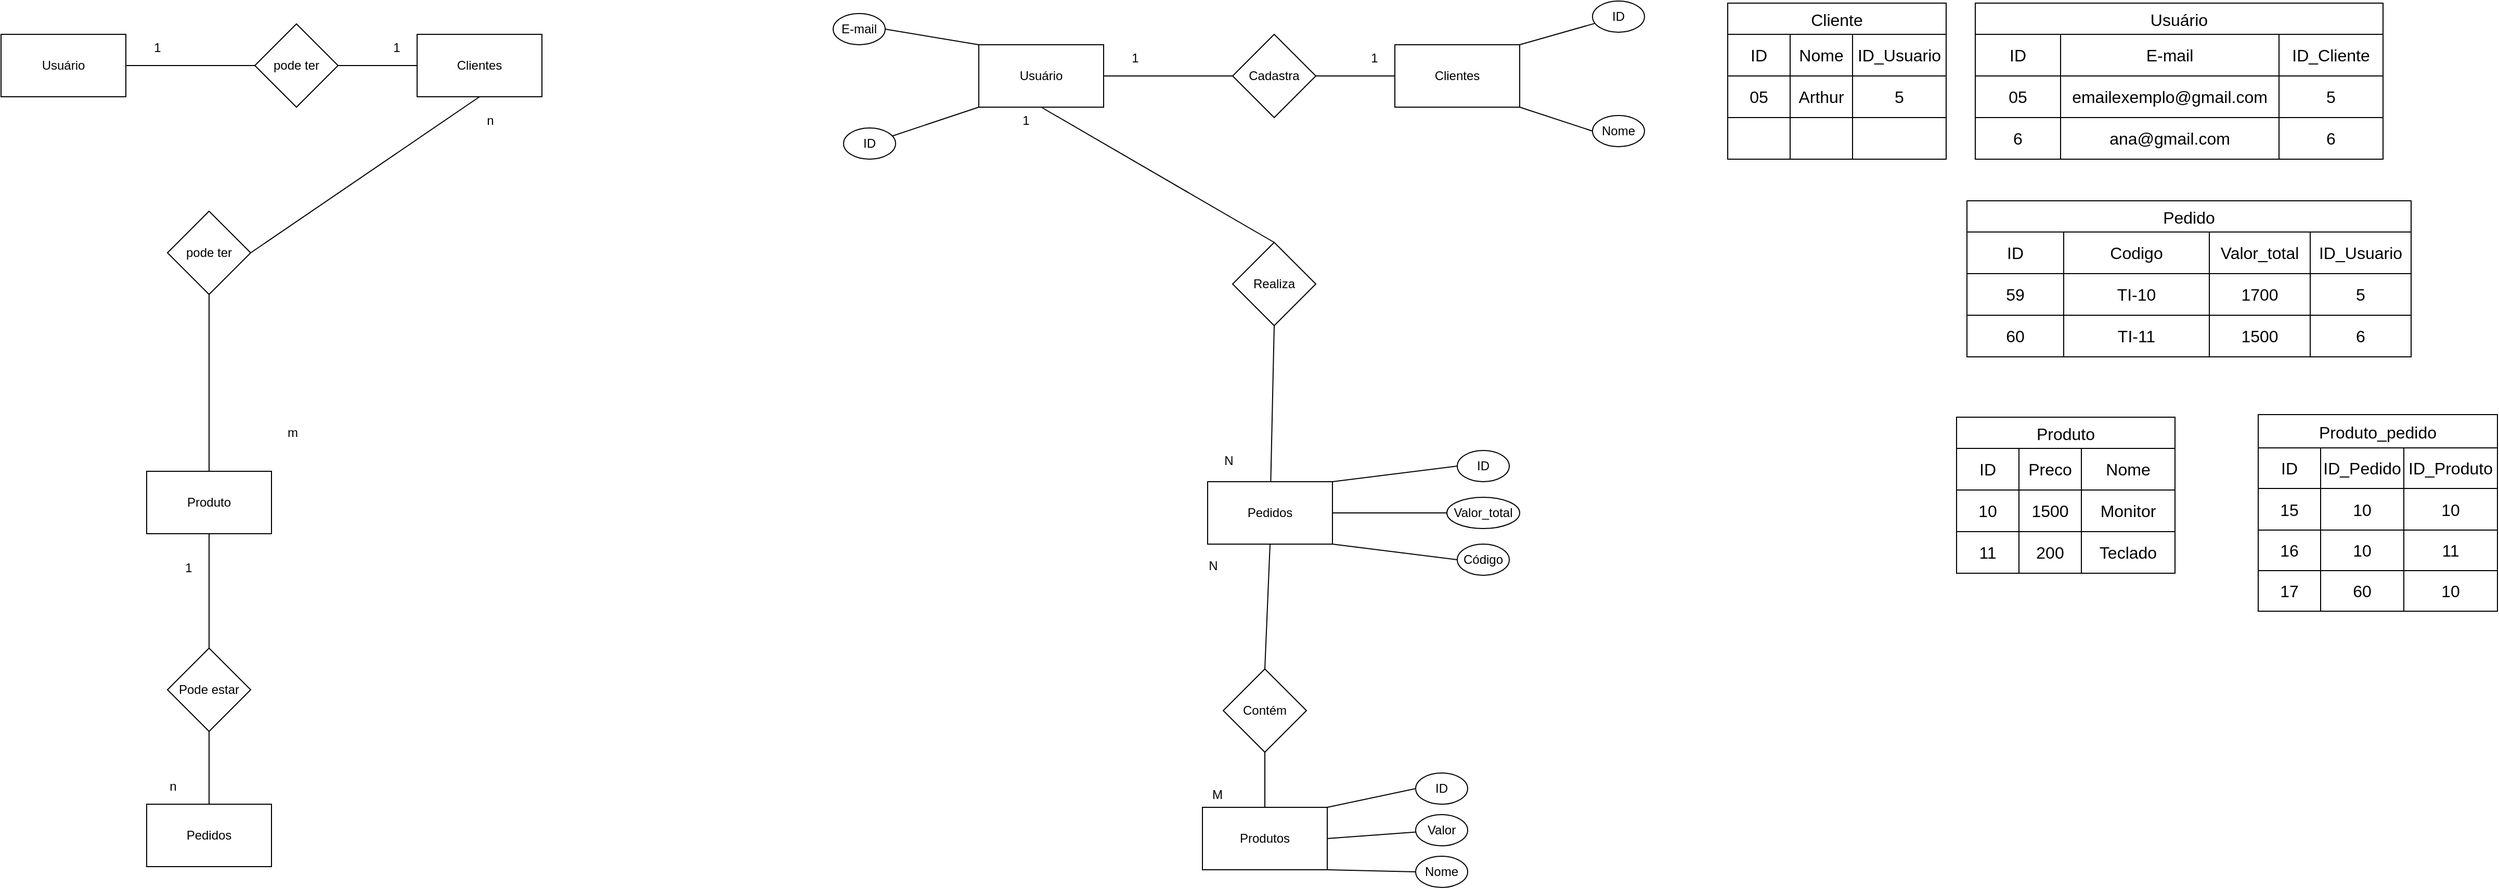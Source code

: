 <mxfile>
    <diagram id="PhKz38w98NNTpuPasXdf" name="Página-1">
        <mxGraphModel dx="1293" dy="723" grid="1" gridSize="10" guides="1" tooltips="1" connect="1" arrows="1" fold="1" page="1" pageScale="1" pageWidth="827" pageHeight="1169" math="0" shadow="0">
            <root>
                <mxCell id="0"/>
                <mxCell id="1" parent="0"/>
                <mxCell id="2" value="Usuário" style="rounded=0;whiteSpace=wrap;html=1;" vertex="1" parent="1">
                    <mxGeometry x="170" y="190" width="120" height="60" as="geometry"/>
                </mxCell>
                <mxCell id="3" value="pode ter" style="rhombus;whiteSpace=wrap;html=1;" vertex="1" parent="1">
                    <mxGeometry x="414" y="180" width="80" height="80" as="geometry"/>
                </mxCell>
                <mxCell id="6" value="Clientes" style="rounded=0;whiteSpace=wrap;html=1;" vertex="1" parent="1">
                    <mxGeometry x="570" y="190" width="120" height="60" as="geometry"/>
                </mxCell>
                <mxCell id="7" value="" style="endArrow=none;html=1;exitX=1;exitY=0.5;exitDx=0;exitDy=0;entryX=0;entryY=0.5;entryDx=0;entryDy=0;" edge="1" parent="1" source="2" target="3">
                    <mxGeometry width="50" height="50" relative="1" as="geometry">
                        <mxPoint x="360" y="270" as="sourcePoint"/>
                        <mxPoint x="410" y="220" as="targetPoint"/>
                    </mxGeometry>
                </mxCell>
                <mxCell id="8" value="" style="endArrow=none;html=1;entryX=0;entryY=0.5;entryDx=0;entryDy=0;exitX=1;exitY=0.5;exitDx=0;exitDy=0;" edge="1" parent="1" source="3" target="6">
                    <mxGeometry width="50" height="50" relative="1" as="geometry">
                        <mxPoint x="360" y="270" as="sourcePoint"/>
                        <mxPoint x="410" y="220" as="targetPoint"/>
                    </mxGeometry>
                </mxCell>
                <mxCell id="9" value="1" style="text;html=1;align=center;verticalAlign=middle;resizable=0;points=[];autosize=1;strokeColor=none;fillColor=none;" vertex="1" parent="1">
                    <mxGeometry x="305" y="188" width="30" height="30" as="geometry"/>
                </mxCell>
                <mxCell id="10" value="1" style="text;html=1;align=center;verticalAlign=middle;resizable=0;points=[];autosize=1;strokeColor=none;fillColor=none;" vertex="1" parent="1">
                    <mxGeometry x="535" y="188" width="30" height="30" as="geometry"/>
                </mxCell>
                <mxCell id="11" value="Produto" style="rounded=0;whiteSpace=wrap;html=1;" vertex="1" parent="1">
                    <mxGeometry x="310" y="610" width="120" height="60" as="geometry"/>
                </mxCell>
                <mxCell id="14" value="pode ter" style="rhombus;whiteSpace=wrap;html=1;" vertex="1" parent="1">
                    <mxGeometry x="330" y="360" width="80" height="80" as="geometry"/>
                </mxCell>
                <mxCell id="15" value="" style="endArrow=none;html=1;entryX=0.5;entryY=1;entryDx=0;entryDy=0;exitX=1;exitY=0.5;exitDx=0;exitDy=0;" edge="1" parent="1" source="14" target="6">
                    <mxGeometry width="50" height="50" relative="1" as="geometry">
                        <mxPoint x="610" y="420" as="sourcePoint"/>
                        <mxPoint x="410" y="370" as="targetPoint"/>
                    </mxGeometry>
                </mxCell>
                <mxCell id="16" value="" style="endArrow=none;html=1;entryX=0.5;entryY=1;entryDx=0;entryDy=0;" edge="1" parent="1" source="11" target="14">
                    <mxGeometry width="50" height="50" relative="1" as="geometry">
                        <mxPoint x="360" y="420" as="sourcePoint"/>
                        <mxPoint x="410" y="370" as="targetPoint"/>
                    </mxGeometry>
                </mxCell>
                <mxCell id="17" value="m" style="text;html=1;align=center;verticalAlign=middle;resizable=0;points=[];autosize=1;strokeColor=none;fillColor=none;" vertex="1" parent="1">
                    <mxGeometry x="435" y="558" width="30" height="30" as="geometry"/>
                </mxCell>
                <mxCell id="18" value="n" style="text;html=1;align=center;verticalAlign=middle;resizable=0;points=[];autosize=1;strokeColor=none;fillColor=none;" vertex="1" parent="1">
                    <mxGeometry x="625" y="258" width="30" height="30" as="geometry"/>
                </mxCell>
                <mxCell id="20" value="Pode estar" style="rhombus;whiteSpace=wrap;html=1;" vertex="1" parent="1">
                    <mxGeometry x="330" y="780" width="80" height="80" as="geometry"/>
                </mxCell>
                <mxCell id="21" value="" style="endArrow=none;html=1;entryX=0.5;entryY=1;entryDx=0;entryDy=0;exitX=0.5;exitY=0;exitDx=0;exitDy=0;" edge="1" parent="1" source="20" target="11">
                    <mxGeometry width="50" height="50" relative="1" as="geometry">
                        <mxPoint x="360" y="820" as="sourcePoint"/>
                        <mxPoint x="410" y="770" as="targetPoint"/>
                    </mxGeometry>
                </mxCell>
                <mxCell id="22" value="Pedidos" style="rounded=0;whiteSpace=wrap;html=1;" vertex="1" parent="1">
                    <mxGeometry x="310" y="930" width="120" height="60" as="geometry"/>
                </mxCell>
                <mxCell id="23" value="" style="endArrow=none;html=1;entryX=0.5;entryY=1;entryDx=0;entryDy=0;exitX=0.5;exitY=0;exitDx=0;exitDy=0;" edge="1" parent="1" source="22" target="20">
                    <mxGeometry width="50" height="50" relative="1" as="geometry">
                        <mxPoint x="350" y="880" as="sourcePoint"/>
                        <mxPoint x="410" y="770" as="targetPoint"/>
                    </mxGeometry>
                </mxCell>
                <mxCell id="26" value="n&lt;div&gt;&lt;br&gt;&lt;/div&gt;" style="text;html=1;align=center;verticalAlign=middle;resizable=0;points=[];autosize=1;strokeColor=none;fillColor=none;" vertex="1" parent="1">
                    <mxGeometry x="320" y="900" width="30" height="40" as="geometry"/>
                </mxCell>
                <mxCell id="27" value="1" style="text;html=1;align=center;verticalAlign=middle;resizable=0;points=[];autosize=1;strokeColor=none;fillColor=none;" vertex="1" parent="1">
                    <mxGeometry x="335" y="688" width="30" height="30" as="geometry"/>
                </mxCell>
                <mxCell id="30" value="Usuário" style="rounded=0;whiteSpace=wrap;html=1;" vertex="1" parent="1">
                    <mxGeometry x="1110" y="200" width="120" height="60" as="geometry"/>
                </mxCell>
                <mxCell id="31" value="Cadastra" style="rhombus;whiteSpace=wrap;html=1;" vertex="1" parent="1">
                    <mxGeometry x="1354" y="190" width="80" height="80" as="geometry"/>
                </mxCell>
                <mxCell id="32" value="Clientes" style="rounded=0;whiteSpace=wrap;html=1;" vertex="1" parent="1">
                    <mxGeometry x="1510" y="200" width="120" height="60" as="geometry"/>
                </mxCell>
                <mxCell id="33" value="" style="endArrow=none;html=1;exitX=1;exitY=0.5;exitDx=0;exitDy=0;entryX=0;entryY=0.5;entryDx=0;entryDy=0;" edge="1" parent="1" source="30" target="31">
                    <mxGeometry width="50" height="50" relative="1" as="geometry">
                        <mxPoint x="1300" y="280" as="sourcePoint"/>
                        <mxPoint x="1350" y="230" as="targetPoint"/>
                    </mxGeometry>
                </mxCell>
                <mxCell id="34" value="" style="endArrow=none;html=1;entryX=0;entryY=0.5;entryDx=0;entryDy=0;exitX=1;exitY=0.5;exitDx=0;exitDy=0;" edge="1" parent="1" source="31" target="32">
                    <mxGeometry width="50" height="50" relative="1" as="geometry">
                        <mxPoint x="1300" y="280" as="sourcePoint"/>
                        <mxPoint x="1350" y="230" as="targetPoint"/>
                    </mxGeometry>
                </mxCell>
                <mxCell id="35" value="1" style="text;html=1;align=center;verticalAlign=middle;resizable=0;points=[];autosize=1;strokeColor=none;fillColor=none;" vertex="1" parent="1">
                    <mxGeometry x="1245" y="198" width="30" height="30" as="geometry"/>
                </mxCell>
                <mxCell id="36" value="1" style="text;html=1;align=center;verticalAlign=middle;resizable=0;points=[];autosize=1;strokeColor=none;fillColor=none;" vertex="1" parent="1">
                    <mxGeometry x="1475" y="198" width="30" height="30" as="geometry"/>
                </mxCell>
                <mxCell id="37" value="Pedidos" style="rounded=0;whiteSpace=wrap;html=1;" vertex="1" parent="1">
                    <mxGeometry x="1330" y="620" width="120" height="60" as="geometry"/>
                </mxCell>
                <mxCell id="38" value="Realiza" style="rhombus;whiteSpace=wrap;html=1;" vertex="1" parent="1">
                    <mxGeometry x="1354" y="390" width="80" height="80" as="geometry"/>
                </mxCell>
                <mxCell id="40" value="" style="endArrow=none;html=1;entryX=0.5;entryY=1;entryDx=0;entryDy=0;" edge="1" parent="1" source="37" target="38">
                    <mxGeometry width="50" height="50" relative="1" as="geometry">
                        <mxPoint x="1300" y="430" as="sourcePoint"/>
                        <mxPoint x="1350" y="380" as="targetPoint"/>
                    </mxGeometry>
                </mxCell>
                <mxCell id="43" value="Contém" style="rhombus;whiteSpace=wrap;html=1;" vertex="1" parent="1">
                    <mxGeometry x="1345" y="800" width="80" height="80" as="geometry"/>
                </mxCell>
                <mxCell id="44" value="" style="endArrow=none;html=1;entryX=0.5;entryY=1;entryDx=0;entryDy=0;exitX=0.5;exitY=0;exitDx=0;exitDy=0;" edge="1" parent="1" source="43" target="37">
                    <mxGeometry width="50" height="50" relative="1" as="geometry">
                        <mxPoint x="1300" y="830" as="sourcePoint"/>
                        <mxPoint x="1350" y="780" as="targetPoint"/>
                    </mxGeometry>
                </mxCell>
                <mxCell id="45" value="Produtos" style="rounded=0;whiteSpace=wrap;html=1;" vertex="1" parent="1">
                    <mxGeometry x="1325" y="933" width="120" height="60" as="geometry"/>
                </mxCell>
                <mxCell id="46" value="" style="endArrow=none;html=1;entryX=0.5;entryY=1;entryDx=0;entryDy=0;exitX=0.5;exitY=0;exitDx=0;exitDy=0;" edge="1" parent="1" source="45" target="43">
                    <mxGeometry width="50" height="50" relative="1" as="geometry">
                        <mxPoint x="1290" y="890" as="sourcePoint"/>
                        <mxPoint x="1350" y="780" as="targetPoint"/>
                    </mxGeometry>
                </mxCell>
                <mxCell id="47" value="&lt;div&gt;M&lt;/div&gt;&lt;div&gt;&lt;br&gt;&lt;/div&gt;" style="text;html=1;align=center;verticalAlign=middle;resizable=0;points=[];autosize=1;strokeColor=none;fillColor=none;" vertex="1" parent="1">
                    <mxGeometry x="1324" y="908" width="30" height="40" as="geometry"/>
                </mxCell>
                <mxCell id="48" value="N&lt;div&gt;&lt;br&gt;&lt;/div&gt;" style="text;html=1;align=center;verticalAlign=middle;resizable=0;points=[];autosize=1;strokeColor=none;fillColor=none;" vertex="1" parent="1">
                    <mxGeometry x="1320" y="688" width="30" height="40" as="geometry"/>
                </mxCell>
                <mxCell id="49" value="" style="endArrow=none;html=1;entryX=0.5;entryY=1;entryDx=0;entryDy=0;exitX=0.5;exitY=0;exitDx=0;exitDy=0;" edge="1" parent="1" source="38" target="30">
                    <mxGeometry width="50" height="50" relative="1" as="geometry">
                        <mxPoint x="1450" y="320" as="sourcePoint"/>
                        <mxPoint x="1500" y="270" as="targetPoint"/>
                    </mxGeometry>
                </mxCell>
                <mxCell id="50" value="N" style="text;html=1;align=center;verticalAlign=middle;resizable=0;points=[];autosize=1;strokeColor=none;fillColor=none;" vertex="1" parent="1">
                    <mxGeometry x="1335" y="585" width="30" height="30" as="geometry"/>
                </mxCell>
                <mxCell id="51" value="1" style="text;html=1;align=center;verticalAlign=middle;resizable=0;points=[];autosize=1;strokeColor=none;fillColor=none;" vertex="1" parent="1">
                    <mxGeometry x="1140" y="258" width="30" height="30" as="geometry"/>
                </mxCell>
                <mxCell id="52" value="ID" style="ellipse;whiteSpace=wrap;html=1;" vertex="1" parent="1">
                    <mxGeometry x="980" y="280" width="50" height="30" as="geometry"/>
                </mxCell>
                <mxCell id="53" value="" style="endArrow=none;html=1;entryX=0;entryY=1;entryDx=0;entryDy=0;" edge="1" parent="1" source="52" target="30">
                    <mxGeometry width="50" height="50" relative="1" as="geometry">
                        <mxPoint x="1100" y="280" as="sourcePoint"/>
                        <mxPoint x="1150" y="230" as="targetPoint"/>
                    </mxGeometry>
                </mxCell>
                <mxCell id="54" value="ID" style="ellipse;whiteSpace=wrap;html=1;" vertex="1" parent="1">
                    <mxGeometry x="1700" y="158" width="50" height="30" as="geometry"/>
                </mxCell>
                <mxCell id="55" value="ID" style="ellipse;whiteSpace=wrap;html=1;" vertex="1" parent="1">
                    <mxGeometry x="1570" y="590" width="50" height="30" as="geometry"/>
                </mxCell>
                <mxCell id="56" value="ID" style="ellipse;whiteSpace=wrap;html=1;" vertex="1" parent="1">
                    <mxGeometry x="1530" y="900" width="50" height="30" as="geometry"/>
                </mxCell>
                <mxCell id="57" value="" style="endArrow=none;html=1;entryX=0;entryY=0.5;entryDx=0;entryDy=0;exitX=1;exitY=0;exitDx=0;exitDy=0;" edge="1" parent="1" source="45" target="56">
                    <mxGeometry width="50" height="50" relative="1" as="geometry">
                        <mxPoint x="1360" y="950" as="sourcePoint"/>
                        <mxPoint x="1410" y="900" as="targetPoint"/>
                    </mxGeometry>
                </mxCell>
                <mxCell id="58" value="" style="endArrow=none;html=1;exitX=1;exitY=0;exitDx=0;exitDy=0;" edge="1" parent="1" source="32" target="54">
                    <mxGeometry width="50" height="50" relative="1" as="geometry">
                        <mxPoint x="1360" y="320" as="sourcePoint"/>
                        <mxPoint x="1410" y="270" as="targetPoint"/>
                    </mxGeometry>
                </mxCell>
                <mxCell id="63" value="" style="endArrow=none;html=1;entryX=0;entryY=0.5;entryDx=0;entryDy=0;exitX=1;exitY=0;exitDx=0;exitDy=0;" edge="1" parent="1" source="37" target="55">
                    <mxGeometry width="50" height="50" relative="1" as="geometry">
                        <mxPoint x="1330" y="630" as="sourcePoint"/>
                        <mxPoint x="1380" y="580" as="targetPoint"/>
                    </mxGeometry>
                </mxCell>
                <mxCell id="71" value="" style="endArrow=none;html=1;entryX=0;entryY=0.5;entryDx=0;entryDy=0;exitX=1;exitY=1;exitDx=0;exitDy=0;" edge="1" parent="1" source="32" target="74">
                    <mxGeometry width="50" height="50" relative="1" as="geometry">
                        <mxPoint x="1630" y="280" as="sourcePoint"/>
                        <mxPoint x="1680.72" y="288.742" as="targetPoint"/>
                    </mxGeometry>
                </mxCell>
                <mxCell id="74" value="Nome" style="ellipse;whiteSpace=wrap;html=1;" vertex="1" parent="1">
                    <mxGeometry x="1700" y="268" width="50" height="30" as="geometry"/>
                </mxCell>
                <mxCell id="76" value="E-mail" style="ellipse;whiteSpace=wrap;html=1;" vertex="1" parent="1">
                    <mxGeometry x="970" y="170" width="50" height="30" as="geometry"/>
                </mxCell>
                <mxCell id="77" value="" style="endArrow=none;html=1;entryX=0;entryY=0;entryDx=0;entryDy=0;exitX=1;exitY=0.5;exitDx=0;exitDy=0;" edge="1" parent="1" source="76" target="30">
                    <mxGeometry width="50" height="50" relative="1" as="geometry">
                        <mxPoint x="1150" y="280" as="sourcePoint"/>
                        <mxPoint x="1200" y="230" as="targetPoint"/>
                    </mxGeometry>
                </mxCell>
                <mxCell id="81" value="Código" style="ellipse;whiteSpace=wrap;html=1;" vertex="1" parent="1">
                    <mxGeometry x="1570" y="680" width="50" height="30" as="geometry"/>
                </mxCell>
                <mxCell id="82" value="" style="endArrow=none;html=1;exitX=0;exitY=0.5;exitDx=0;exitDy=0;" edge="1" parent="1" source="81">
                    <mxGeometry width="50" height="50" relative="1" as="geometry">
                        <mxPoint x="1410" y="720" as="sourcePoint"/>
                        <mxPoint x="1450" y="680" as="targetPoint"/>
                    </mxGeometry>
                </mxCell>
                <mxCell id="83" value="Nome" style="ellipse;whiteSpace=wrap;html=1;" vertex="1" parent="1">
                    <mxGeometry x="1530" y="980" width="50" height="30" as="geometry"/>
                </mxCell>
                <mxCell id="85" value="" style="endArrow=none;html=1;entryX=1;entryY=1;entryDx=0;entryDy=0;exitX=0;exitY=0.5;exitDx=0;exitDy=0;" edge="1" parent="1" source="83" target="45">
                    <mxGeometry width="50" height="50" relative="1" as="geometry">
                        <mxPoint x="1430" y="950" as="sourcePoint"/>
                        <mxPoint x="1480" y="900" as="targetPoint"/>
                    </mxGeometry>
                </mxCell>
                <mxCell id="86" value="" style="endArrow=none;html=1;entryX=1;entryY=0.5;entryDx=0;entryDy=0;" edge="1" parent="1" target="37">
                    <mxGeometry width="50" height="50" relative="1" as="geometry">
                        <mxPoint x="1560" y="650" as="sourcePoint"/>
                        <mxPoint x="1480" y="640" as="targetPoint"/>
                    </mxGeometry>
                </mxCell>
                <mxCell id="87" value="Valor_total" style="ellipse;whiteSpace=wrap;html=1;" vertex="1" parent="1">
                    <mxGeometry x="1560" y="635" width="70" height="30" as="geometry"/>
                </mxCell>
                <mxCell id="88" value="Valor" style="ellipse;whiteSpace=wrap;html=1;" vertex="1" parent="1">
                    <mxGeometry x="1530" y="940" width="50" height="30" as="geometry"/>
                </mxCell>
                <mxCell id="89" value="" style="endArrow=none;html=1;entryX=1;entryY=0.5;entryDx=0;entryDy=0;" edge="1" parent="1" source="88" target="45">
                    <mxGeometry width="50" height="50" relative="1" as="geometry">
                        <mxPoint x="1430" y="1030" as="sourcePoint"/>
                        <mxPoint x="1480" y="980" as="targetPoint"/>
                    </mxGeometry>
                </mxCell>
                <mxCell id="103" value="Cliente" style="shape=table;startSize=30;container=1;collapsible=0;childLayout=tableLayout;strokeColor=default;fontSize=16;" vertex="1" parent="1">
                    <mxGeometry x="1830" y="160" width="210" height="150" as="geometry"/>
                </mxCell>
                <mxCell id="104" value="" style="shape=tableRow;horizontal=0;startSize=0;swimlaneHead=0;swimlaneBody=0;strokeColor=inherit;top=0;left=0;bottom=0;right=0;collapsible=0;dropTarget=0;fillColor=none;points=[[0,0.5],[1,0.5]];portConstraint=eastwest;fontSize=16;" vertex="1" parent="103">
                    <mxGeometry y="30" width="210" height="40" as="geometry"/>
                </mxCell>
                <mxCell id="105" value="ID" style="shape=partialRectangle;html=1;whiteSpace=wrap;connectable=0;strokeColor=inherit;overflow=hidden;fillColor=none;top=0;left=0;bottom=0;right=0;pointerEvents=1;fontSize=16;" vertex="1" parent="104">
                    <mxGeometry width="60" height="40" as="geometry">
                        <mxRectangle width="60" height="40" as="alternateBounds"/>
                    </mxGeometry>
                </mxCell>
                <mxCell id="106" value="Nome" style="shape=partialRectangle;html=1;whiteSpace=wrap;connectable=0;strokeColor=inherit;overflow=hidden;fillColor=none;top=0;left=0;bottom=0;right=0;pointerEvents=1;fontSize=16;" vertex="1" parent="104">
                    <mxGeometry x="60" width="60" height="40" as="geometry">
                        <mxRectangle width="60" height="40" as="alternateBounds"/>
                    </mxGeometry>
                </mxCell>
                <mxCell id="107" value="ID_Usuario" style="shape=partialRectangle;html=1;whiteSpace=wrap;connectable=0;strokeColor=inherit;overflow=hidden;fillColor=none;top=0;left=0;bottom=0;right=0;pointerEvents=1;fontSize=16;" vertex="1" parent="104">
                    <mxGeometry x="120" width="90" height="40" as="geometry">
                        <mxRectangle width="90" height="40" as="alternateBounds"/>
                    </mxGeometry>
                </mxCell>
                <mxCell id="108" value="" style="shape=tableRow;horizontal=0;startSize=0;swimlaneHead=0;swimlaneBody=0;strokeColor=inherit;top=0;left=0;bottom=0;right=0;collapsible=0;dropTarget=0;fillColor=none;points=[[0,0.5],[1,0.5]];portConstraint=eastwest;fontSize=16;" vertex="1" parent="103">
                    <mxGeometry y="70" width="210" height="40" as="geometry"/>
                </mxCell>
                <mxCell id="109" value="05" style="shape=partialRectangle;html=1;whiteSpace=wrap;connectable=0;strokeColor=inherit;overflow=hidden;fillColor=none;top=0;left=0;bottom=0;right=0;pointerEvents=1;fontSize=16;" vertex="1" parent="108">
                    <mxGeometry width="60" height="40" as="geometry">
                        <mxRectangle width="60" height="40" as="alternateBounds"/>
                    </mxGeometry>
                </mxCell>
                <mxCell id="110" value="Arthur" style="shape=partialRectangle;html=1;whiteSpace=wrap;connectable=0;strokeColor=inherit;overflow=hidden;fillColor=none;top=0;left=0;bottom=0;right=0;pointerEvents=1;fontSize=16;" vertex="1" parent="108">
                    <mxGeometry x="60" width="60" height="40" as="geometry">
                        <mxRectangle width="60" height="40" as="alternateBounds"/>
                    </mxGeometry>
                </mxCell>
                <mxCell id="111" value="5" style="shape=partialRectangle;html=1;whiteSpace=wrap;connectable=0;strokeColor=inherit;overflow=hidden;fillColor=none;top=0;left=0;bottom=0;right=0;pointerEvents=1;fontSize=16;" vertex="1" parent="108">
                    <mxGeometry x="120" width="90" height="40" as="geometry">
                        <mxRectangle width="90" height="40" as="alternateBounds"/>
                    </mxGeometry>
                </mxCell>
                <mxCell id="112" value="" style="shape=tableRow;horizontal=0;startSize=0;swimlaneHead=0;swimlaneBody=0;strokeColor=inherit;top=0;left=0;bottom=0;right=0;collapsible=0;dropTarget=0;fillColor=none;points=[[0,0.5],[1,0.5]];portConstraint=eastwest;fontSize=16;" vertex="1" parent="103">
                    <mxGeometry y="110" width="210" height="40" as="geometry"/>
                </mxCell>
                <mxCell id="113" value="" style="shape=partialRectangle;html=1;whiteSpace=wrap;connectable=0;strokeColor=inherit;overflow=hidden;fillColor=none;top=0;left=0;bottom=0;right=0;pointerEvents=1;fontSize=16;" vertex="1" parent="112">
                    <mxGeometry width="60" height="40" as="geometry">
                        <mxRectangle width="60" height="40" as="alternateBounds"/>
                    </mxGeometry>
                </mxCell>
                <mxCell id="114" value="" style="shape=partialRectangle;html=1;whiteSpace=wrap;connectable=0;strokeColor=inherit;overflow=hidden;fillColor=none;top=0;left=0;bottom=0;right=0;pointerEvents=1;fontSize=16;" vertex="1" parent="112">
                    <mxGeometry x="60" width="60" height="40" as="geometry">
                        <mxRectangle width="60" height="40" as="alternateBounds"/>
                    </mxGeometry>
                </mxCell>
                <mxCell id="115" value="" style="shape=partialRectangle;html=1;whiteSpace=wrap;connectable=0;strokeColor=inherit;overflow=hidden;fillColor=none;top=0;left=0;bottom=0;right=0;pointerEvents=1;fontSize=16;" vertex="1" parent="112">
                    <mxGeometry x="120" width="90" height="40" as="geometry">
                        <mxRectangle width="90" height="40" as="alternateBounds"/>
                    </mxGeometry>
                </mxCell>
                <mxCell id="116" value="Usuário" style="shape=table;startSize=30;container=1;collapsible=0;childLayout=tableLayout;strokeColor=default;fontSize=16;" vertex="1" parent="1">
                    <mxGeometry x="2068" y="160" width="392" height="150" as="geometry"/>
                </mxCell>
                <mxCell id="117" value="" style="shape=tableRow;horizontal=0;startSize=0;swimlaneHead=0;swimlaneBody=0;strokeColor=inherit;top=0;left=0;bottom=0;right=0;collapsible=0;dropTarget=0;fillColor=none;points=[[0,0.5],[1,0.5]];portConstraint=eastwest;fontSize=16;" vertex="1" parent="116">
                    <mxGeometry y="30" width="392" height="40" as="geometry"/>
                </mxCell>
                <mxCell id="118" value="ID" style="shape=partialRectangle;html=1;whiteSpace=wrap;connectable=0;strokeColor=inherit;overflow=hidden;fillColor=none;top=0;left=0;bottom=0;right=0;pointerEvents=1;fontSize=16;" vertex="1" parent="117">
                    <mxGeometry width="82" height="40" as="geometry">
                        <mxRectangle width="82" height="40" as="alternateBounds"/>
                    </mxGeometry>
                </mxCell>
                <mxCell id="119" value="E-mail" style="shape=partialRectangle;html=1;whiteSpace=wrap;connectable=0;strokeColor=inherit;overflow=hidden;fillColor=none;top=0;left=0;bottom=0;right=0;pointerEvents=1;fontSize=16;" vertex="1" parent="117">
                    <mxGeometry x="82" width="210" height="40" as="geometry">
                        <mxRectangle width="210" height="40" as="alternateBounds"/>
                    </mxGeometry>
                </mxCell>
                <mxCell id="120" value="&lt;span style=&quot;color: rgb(0, 0, 0);&quot;&gt;ID_Cliente&lt;/span&gt;" style="shape=partialRectangle;html=1;whiteSpace=wrap;connectable=0;strokeColor=inherit;overflow=hidden;fillColor=none;top=0;left=0;bottom=0;right=0;pointerEvents=1;fontSize=16;" vertex="1" parent="117">
                    <mxGeometry x="292" width="100" height="40" as="geometry">
                        <mxRectangle width="100" height="40" as="alternateBounds"/>
                    </mxGeometry>
                </mxCell>
                <mxCell id="121" value="" style="shape=tableRow;horizontal=0;startSize=0;swimlaneHead=0;swimlaneBody=0;strokeColor=inherit;top=0;left=0;bottom=0;right=0;collapsible=0;dropTarget=0;fillColor=none;points=[[0,0.5],[1,0.5]];portConstraint=eastwest;fontSize=16;" vertex="1" parent="116">
                    <mxGeometry y="70" width="392" height="40" as="geometry"/>
                </mxCell>
                <mxCell id="122" value="05" style="shape=partialRectangle;html=1;whiteSpace=wrap;connectable=0;strokeColor=inherit;overflow=hidden;fillColor=none;top=0;left=0;bottom=0;right=0;pointerEvents=1;fontSize=16;" vertex="1" parent="121">
                    <mxGeometry width="82" height="40" as="geometry">
                        <mxRectangle width="82" height="40" as="alternateBounds"/>
                    </mxGeometry>
                </mxCell>
                <mxCell id="123" value="emailexemplo@gmail.com" style="shape=partialRectangle;html=1;whiteSpace=wrap;connectable=0;strokeColor=inherit;overflow=hidden;fillColor=none;top=0;left=0;bottom=0;right=0;pointerEvents=1;fontSize=16;" vertex="1" parent="121">
                    <mxGeometry x="82" width="210" height="40" as="geometry">
                        <mxRectangle width="210" height="40" as="alternateBounds"/>
                    </mxGeometry>
                </mxCell>
                <mxCell id="124" value="5" style="shape=partialRectangle;html=1;whiteSpace=wrap;connectable=0;strokeColor=inherit;overflow=hidden;fillColor=none;top=0;left=0;bottom=0;right=0;pointerEvents=1;fontSize=16;" vertex="1" parent="121">
                    <mxGeometry x="292" width="100" height="40" as="geometry">
                        <mxRectangle width="100" height="40" as="alternateBounds"/>
                    </mxGeometry>
                </mxCell>
                <mxCell id="125" value="" style="shape=tableRow;horizontal=0;startSize=0;swimlaneHead=0;swimlaneBody=0;strokeColor=inherit;top=0;left=0;bottom=0;right=0;collapsible=0;dropTarget=0;fillColor=none;points=[[0,0.5],[1,0.5]];portConstraint=eastwest;fontSize=16;" vertex="1" parent="116">
                    <mxGeometry y="110" width="392" height="40" as="geometry"/>
                </mxCell>
                <mxCell id="126" value="6" style="shape=partialRectangle;html=1;whiteSpace=wrap;connectable=0;strokeColor=inherit;overflow=hidden;fillColor=none;top=0;left=0;bottom=0;right=0;pointerEvents=1;fontSize=16;" vertex="1" parent="125">
                    <mxGeometry width="82" height="40" as="geometry">
                        <mxRectangle width="82" height="40" as="alternateBounds"/>
                    </mxGeometry>
                </mxCell>
                <mxCell id="127" value="ana@gmail.com" style="shape=partialRectangle;html=1;whiteSpace=wrap;connectable=0;strokeColor=inherit;overflow=hidden;fillColor=none;top=0;left=0;bottom=0;right=0;pointerEvents=1;fontSize=16;" vertex="1" parent="125">
                    <mxGeometry x="82" width="210" height="40" as="geometry">
                        <mxRectangle width="210" height="40" as="alternateBounds"/>
                    </mxGeometry>
                </mxCell>
                <mxCell id="128" value="6" style="shape=partialRectangle;html=1;whiteSpace=wrap;connectable=0;strokeColor=inherit;overflow=hidden;fillColor=none;top=0;left=0;bottom=0;right=0;pointerEvents=1;fontSize=16;" vertex="1" parent="125">
                    <mxGeometry x="292" width="100" height="40" as="geometry">
                        <mxRectangle width="100" height="40" as="alternateBounds"/>
                    </mxGeometry>
                </mxCell>
                <mxCell id="177" value="Pedido" style="shape=table;startSize=30;container=1;collapsible=0;childLayout=tableLayout;strokeColor=default;fontSize=16;" vertex="1" parent="1">
                    <mxGeometry x="2060" y="350" width="427" height="150" as="geometry"/>
                </mxCell>
                <mxCell id="178" value="" style="shape=tableRow;horizontal=0;startSize=0;swimlaneHead=0;swimlaneBody=0;strokeColor=inherit;top=0;left=0;bottom=0;right=0;collapsible=0;dropTarget=0;fillColor=none;points=[[0,0.5],[1,0.5]];portConstraint=eastwest;fontSize=16;" vertex="1" parent="177">
                    <mxGeometry y="30" width="427" height="40" as="geometry"/>
                </mxCell>
                <mxCell id="179" value="ID" style="shape=partialRectangle;html=1;whiteSpace=wrap;connectable=0;strokeColor=inherit;overflow=hidden;fillColor=none;top=0;left=0;bottom=0;right=0;pointerEvents=1;fontSize=16;" vertex="1" parent="178">
                    <mxGeometry width="93" height="40" as="geometry">
                        <mxRectangle width="93" height="40" as="alternateBounds"/>
                    </mxGeometry>
                </mxCell>
                <mxCell id="180" value="Codigo" style="shape=partialRectangle;html=1;whiteSpace=wrap;connectable=0;strokeColor=inherit;overflow=hidden;fillColor=none;top=0;left=0;bottom=0;right=0;pointerEvents=1;fontSize=16;" vertex="1" parent="178">
                    <mxGeometry x="93" width="140" height="40" as="geometry">
                        <mxRectangle width="140" height="40" as="alternateBounds"/>
                    </mxGeometry>
                </mxCell>
                <mxCell id="181" value="Valor_total" style="shape=partialRectangle;html=1;whiteSpace=wrap;connectable=0;strokeColor=inherit;overflow=hidden;fillColor=none;top=0;left=0;bottom=0;right=0;pointerEvents=1;fontSize=16;" vertex="1" parent="178">
                    <mxGeometry x="233" width="97" height="40" as="geometry">
                        <mxRectangle width="97" height="40" as="alternateBounds"/>
                    </mxGeometry>
                </mxCell>
                <mxCell id="243" value="ID_Usuario" style="shape=partialRectangle;html=1;whiteSpace=wrap;connectable=0;strokeColor=inherit;overflow=hidden;fillColor=none;top=0;left=0;bottom=0;right=0;pointerEvents=1;fontSize=16;" vertex="1" parent="178">
                    <mxGeometry x="330" width="97" height="40" as="geometry">
                        <mxRectangle width="97" height="40" as="alternateBounds"/>
                    </mxGeometry>
                </mxCell>
                <mxCell id="183" value="" style="shape=tableRow;horizontal=0;startSize=0;swimlaneHead=0;swimlaneBody=0;strokeColor=inherit;top=0;left=0;bottom=0;right=0;collapsible=0;dropTarget=0;fillColor=none;points=[[0,0.5],[1,0.5]];portConstraint=eastwest;fontSize=16;" vertex="1" parent="177">
                    <mxGeometry y="70" width="427" height="40" as="geometry"/>
                </mxCell>
                <mxCell id="184" value="59" style="shape=partialRectangle;html=1;whiteSpace=wrap;connectable=0;strokeColor=inherit;overflow=hidden;fillColor=none;top=0;left=0;bottom=0;right=0;pointerEvents=1;fontSize=16;" vertex="1" parent="183">
                    <mxGeometry width="93" height="40" as="geometry">
                        <mxRectangle width="93" height="40" as="alternateBounds"/>
                    </mxGeometry>
                </mxCell>
                <mxCell id="185" value="TI-10" style="shape=partialRectangle;html=1;whiteSpace=wrap;connectable=0;strokeColor=inherit;overflow=hidden;fillColor=none;top=0;left=0;bottom=0;right=0;pointerEvents=1;fontSize=16;" vertex="1" parent="183">
                    <mxGeometry x="93" width="140" height="40" as="geometry">
                        <mxRectangle width="140" height="40" as="alternateBounds"/>
                    </mxGeometry>
                </mxCell>
                <mxCell id="186" value="1700" style="shape=partialRectangle;html=1;whiteSpace=wrap;connectable=0;strokeColor=inherit;overflow=hidden;fillColor=none;top=0;left=0;bottom=0;right=0;pointerEvents=1;fontSize=16;" vertex="1" parent="183">
                    <mxGeometry x="233" width="97" height="40" as="geometry">
                        <mxRectangle width="97" height="40" as="alternateBounds"/>
                    </mxGeometry>
                </mxCell>
                <mxCell id="244" value="5" style="shape=partialRectangle;html=1;whiteSpace=wrap;connectable=0;strokeColor=inherit;overflow=hidden;fillColor=none;top=0;left=0;bottom=0;right=0;pointerEvents=1;fontSize=16;" vertex="1" parent="183">
                    <mxGeometry x="330" width="97" height="40" as="geometry">
                        <mxRectangle width="97" height="40" as="alternateBounds"/>
                    </mxGeometry>
                </mxCell>
                <mxCell id="188" value="" style="shape=tableRow;horizontal=0;startSize=0;swimlaneHead=0;swimlaneBody=0;strokeColor=inherit;top=0;left=0;bottom=0;right=0;collapsible=0;dropTarget=0;fillColor=none;points=[[0,0.5],[1,0.5]];portConstraint=eastwest;fontSize=16;" vertex="1" parent="177">
                    <mxGeometry y="110" width="427" height="40" as="geometry"/>
                </mxCell>
                <mxCell id="189" value="60" style="shape=partialRectangle;html=1;whiteSpace=wrap;connectable=0;strokeColor=inherit;overflow=hidden;fillColor=none;top=0;left=0;bottom=0;right=0;pointerEvents=1;fontSize=16;" vertex="1" parent="188">
                    <mxGeometry width="93" height="40" as="geometry">
                        <mxRectangle width="93" height="40" as="alternateBounds"/>
                    </mxGeometry>
                </mxCell>
                <mxCell id="190" value="TI-11" style="shape=partialRectangle;html=1;whiteSpace=wrap;connectable=0;strokeColor=inherit;overflow=hidden;fillColor=none;top=0;left=0;bottom=0;right=0;pointerEvents=1;fontSize=16;" vertex="1" parent="188">
                    <mxGeometry x="93" width="140" height="40" as="geometry">
                        <mxRectangle width="140" height="40" as="alternateBounds"/>
                    </mxGeometry>
                </mxCell>
                <mxCell id="191" value="1500" style="shape=partialRectangle;html=1;whiteSpace=wrap;connectable=0;strokeColor=inherit;overflow=hidden;fillColor=none;top=0;left=0;bottom=0;right=0;pointerEvents=1;fontSize=16;" vertex="1" parent="188">
                    <mxGeometry x="233" width="97" height="40" as="geometry">
                        <mxRectangle width="97" height="40" as="alternateBounds"/>
                    </mxGeometry>
                </mxCell>
                <mxCell id="245" value="6" style="shape=partialRectangle;html=1;whiteSpace=wrap;connectable=0;strokeColor=inherit;overflow=hidden;fillColor=none;top=0;left=0;bottom=0;right=0;pointerEvents=1;fontSize=16;" vertex="1" parent="188">
                    <mxGeometry x="330" width="97" height="40" as="geometry">
                        <mxRectangle width="97" height="40" as="alternateBounds"/>
                    </mxGeometry>
                </mxCell>
                <mxCell id="193" value="Produto" style="shape=table;startSize=30;container=1;collapsible=0;childLayout=tableLayout;strokeColor=default;fontSize=16;" vertex="1" parent="1">
                    <mxGeometry x="2050" y="558" width="210" height="150" as="geometry"/>
                </mxCell>
                <mxCell id="194" value="" style="shape=tableRow;horizontal=0;startSize=0;swimlaneHead=0;swimlaneBody=0;strokeColor=inherit;top=0;left=0;bottom=0;right=0;collapsible=0;dropTarget=0;fillColor=none;points=[[0,0.5],[1,0.5]];portConstraint=eastwest;fontSize=16;" vertex="1" parent="193">
                    <mxGeometry y="30" width="210" height="40" as="geometry"/>
                </mxCell>
                <mxCell id="195" value="ID" style="shape=partialRectangle;html=1;whiteSpace=wrap;connectable=0;strokeColor=inherit;overflow=hidden;fillColor=none;top=0;left=0;bottom=0;right=0;pointerEvents=1;fontSize=16;" vertex="1" parent="194">
                    <mxGeometry width="60" height="40" as="geometry">
                        <mxRectangle width="60" height="40" as="alternateBounds"/>
                    </mxGeometry>
                </mxCell>
                <mxCell id="196" value="Preco" style="shape=partialRectangle;html=1;whiteSpace=wrap;connectable=0;strokeColor=inherit;overflow=hidden;fillColor=none;top=0;left=0;bottom=0;right=0;pointerEvents=1;fontSize=16;" vertex="1" parent="194">
                    <mxGeometry x="60" width="60" height="40" as="geometry">
                        <mxRectangle width="60" height="40" as="alternateBounds"/>
                    </mxGeometry>
                </mxCell>
                <mxCell id="197" value="Nome" style="shape=partialRectangle;html=1;whiteSpace=wrap;connectable=0;strokeColor=inherit;overflow=hidden;fillColor=none;top=0;left=0;bottom=0;right=0;pointerEvents=1;fontSize=16;" vertex="1" parent="194">
                    <mxGeometry x="120" width="90" height="40" as="geometry">
                        <mxRectangle width="90" height="40" as="alternateBounds"/>
                    </mxGeometry>
                </mxCell>
                <mxCell id="198" value="" style="shape=tableRow;horizontal=0;startSize=0;swimlaneHead=0;swimlaneBody=0;strokeColor=inherit;top=0;left=0;bottom=0;right=0;collapsible=0;dropTarget=0;fillColor=none;points=[[0,0.5],[1,0.5]];portConstraint=eastwest;fontSize=16;" vertex="1" parent="193">
                    <mxGeometry y="70" width="210" height="40" as="geometry"/>
                </mxCell>
                <mxCell id="199" value="10" style="shape=partialRectangle;html=1;whiteSpace=wrap;connectable=0;strokeColor=inherit;overflow=hidden;fillColor=none;top=0;left=0;bottom=0;right=0;pointerEvents=1;fontSize=16;" vertex="1" parent="198">
                    <mxGeometry width="60" height="40" as="geometry">
                        <mxRectangle width="60" height="40" as="alternateBounds"/>
                    </mxGeometry>
                </mxCell>
                <mxCell id="200" value="1500" style="shape=partialRectangle;html=1;whiteSpace=wrap;connectable=0;strokeColor=inherit;overflow=hidden;fillColor=none;top=0;left=0;bottom=0;right=0;pointerEvents=1;fontSize=16;" vertex="1" parent="198">
                    <mxGeometry x="60" width="60" height="40" as="geometry">
                        <mxRectangle width="60" height="40" as="alternateBounds"/>
                    </mxGeometry>
                </mxCell>
                <mxCell id="201" value="Monitor" style="shape=partialRectangle;html=1;whiteSpace=wrap;connectable=0;strokeColor=inherit;overflow=hidden;fillColor=none;top=0;left=0;bottom=0;right=0;pointerEvents=1;fontSize=16;" vertex="1" parent="198">
                    <mxGeometry x="120" width="90" height="40" as="geometry">
                        <mxRectangle width="90" height="40" as="alternateBounds"/>
                    </mxGeometry>
                </mxCell>
                <mxCell id="202" value="" style="shape=tableRow;horizontal=0;startSize=0;swimlaneHead=0;swimlaneBody=0;strokeColor=inherit;top=0;left=0;bottom=0;right=0;collapsible=0;dropTarget=0;fillColor=none;points=[[0,0.5],[1,0.5]];portConstraint=eastwest;fontSize=16;" vertex="1" parent="193">
                    <mxGeometry y="110" width="210" height="40" as="geometry"/>
                </mxCell>
                <mxCell id="203" value="11" style="shape=partialRectangle;html=1;whiteSpace=wrap;connectable=0;strokeColor=inherit;overflow=hidden;fillColor=none;top=0;left=0;bottom=0;right=0;pointerEvents=1;fontSize=16;" vertex="1" parent="202">
                    <mxGeometry width="60" height="40" as="geometry">
                        <mxRectangle width="60" height="40" as="alternateBounds"/>
                    </mxGeometry>
                </mxCell>
                <mxCell id="204" value="200" style="shape=partialRectangle;html=1;whiteSpace=wrap;connectable=0;strokeColor=inherit;overflow=hidden;fillColor=none;top=0;left=0;bottom=0;right=0;pointerEvents=1;fontSize=16;" vertex="1" parent="202">
                    <mxGeometry x="60" width="60" height="40" as="geometry">
                        <mxRectangle width="60" height="40" as="alternateBounds"/>
                    </mxGeometry>
                </mxCell>
                <mxCell id="205" value="Teclado" style="shape=partialRectangle;html=1;whiteSpace=wrap;connectable=0;strokeColor=inherit;overflow=hidden;fillColor=none;top=0;left=0;bottom=0;right=0;pointerEvents=1;fontSize=16;" vertex="1" parent="202">
                    <mxGeometry x="120" width="90" height="40" as="geometry">
                        <mxRectangle width="90" height="40" as="alternateBounds"/>
                    </mxGeometry>
                </mxCell>
                <mxCell id="225" value="Produto_pedido" style="shape=table;startSize=32;container=1;collapsible=0;childLayout=tableLayout;strokeColor=default;fontSize=16;" vertex="1" parent="1">
                    <mxGeometry x="2340" y="555.5" width="230" height="189" as="geometry"/>
                </mxCell>
                <mxCell id="226" value="" style="shape=tableRow;horizontal=0;startSize=0;swimlaneHead=0;swimlaneBody=0;strokeColor=inherit;top=0;left=0;bottom=0;right=0;collapsible=0;dropTarget=0;fillColor=none;points=[[0,0.5],[1,0.5]];portConstraint=eastwest;fontSize=16;" vertex="1" parent="225">
                    <mxGeometry y="32" width="230" height="39" as="geometry"/>
                </mxCell>
                <mxCell id="227" value="ID" style="shape=partialRectangle;html=1;whiteSpace=wrap;connectable=0;strokeColor=inherit;overflow=hidden;fillColor=none;top=0;left=0;bottom=0;right=0;pointerEvents=1;fontSize=16;" vertex="1" parent="226">
                    <mxGeometry width="60" height="39" as="geometry">
                        <mxRectangle width="60" height="39" as="alternateBounds"/>
                    </mxGeometry>
                </mxCell>
                <mxCell id="228" value="ID_Pedido" style="shape=partialRectangle;html=1;whiteSpace=wrap;connectable=0;strokeColor=inherit;overflow=hidden;fillColor=none;top=0;left=0;bottom=0;right=0;pointerEvents=1;fontSize=16;" vertex="1" parent="226">
                    <mxGeometry x="60" width="80" height="39" as="geometry">
                        <mxRectangle width="80" height="39" as="alternateBounds"/>
                    </mxGeometry>
                </mxCell>
                <mxCell id="229" value="ID_Produto" style="shape=partialRectangle;html=1;whiteSpace=wrap;connectable=0;strokeColor=inherit;overflow=hidden;fillColor=none;top=0;left=0;bottom=0;right=0;pointerEvents=1;fontSize=16;" vertex="1" parent="226">
                    <mxGeometry x="140" width="90" height="39" as="geometry">
                        <mxRectangle width="90" height="39" as="alternateBounds"/>
                    </mxGeometry>
                </mxCell>
                <mxCell id="230" value="" style="shape=tableRow;horizontal=0;startSize=0;swimlaneHead=0;swimlaneBody=0;strokeColor=inherit;top=0;left=0;bottom=0;right=0;collapsible=0;dropTarget=0;fillColor=none;points=[[0,0.5],[1,0.5]];portConstraint=eastwest;fontSize=16;" vertex="1" parent="225">
                    <mxGeometry y="71" width="230" height="40" as="geometry"/>
                </mxCell>
                <mxCell id="231" value="15" style="shape=partialRectangle;html=1;whiteSpace=wrap;connectable=0;strokeColor=inherit;overflow=hidden;fillColor=none;top=0;left=0;bottom=0;right=0;pointerEvents=1;fontSize=16;" vertex="1" parent="230">
                    <mxGeometry width="60" height="40" as="geometry">
                        <mxRectangle width="60" height="40" as="alternateBounds"/>
                    </mxGeometry>
                </mxCell>
                <mxCell id="232" value="10" style="shape=partialRectangle;html=1;whiteSpace=wrap;connectable=0;strokeColor=inherit;overflow=hidden;fillColor=none;top=0;left=0;bottom=0;right=0;pointerEvents=1;fontSize=16;" vertex="1" parent="230">
                    <mxGeometry x="60" width="80" height="40" as="geometry">
                        <mxRectangle width="80" height="40" as="alternateBounds"/>
                    </mxGeometry>
                </mxCell>
                <mxCell id="233" value="10" style="shape=partialRectangle;html=1;whiteSpace=wrap;connectable=0;strokeColor=inherit;overflow=hidden;fillColor=none;top=0;left=0;bottom=0;right=0;pointerEvents=1;fontSize=16;" vertex="1" parent="230">
                    <mxGeometry x="140" width="90" height="40" as="geometry">
                        <mxRectangle width="90" height="40" as="alternateBounds"/>
                    </mxGeometry>
                </mxCell>
                <mxCell id="234" value="" style="shape=tableRow;horizontal=0;startSize=0;swimlaneHead=0;swimlaneBody=0;strokeColor=inherit;top=0;left=0;bottom=0;right=0;collapsible=0;dropTarget=0;fillColor=none;points=[[0,0.5],[1,0.5]];portConstraint=eastwest;fontSize=16;" vertex="1" parent="225">
                    <mxGeometry y="111" width="230" height="39" as="geometry"/>
                </mxCell>
                <mxCell id="235" value="16" style="shape=partialRectangle;html=1;whiteSpace=wrap;connectable=0;strokeColor=inherit;overflow=hidden;fillColor=none;top=0;left=0;bottom=0;right=0;pointerEvents=1;fontSize=16;" vertex="1" parent="234">
                    <mxGeometry width="60" height="39" as="geometry">
                        <mxRectangle width="60" height="39" as="alternateBounds"/>
                    </mxGeometry>
                </mxCell>
                <mxCell id="236" value="10" style="shape=partialRectangle;html=1;whiteSpace=wrap;connectable=0;strokeColor=inherit;overflow=hidden;fillColor=none;top=0;left=0;bottom=0;right=0;pointerEvents=1;fontSize=16;" vertex="1" parent="234">
                    <mxGeometry x="60" width="80" height="39" as="geometry">
                        <mxRectangle width="80" height="39" as="alternateBounds"/>
                    </mxGeometry>
                </mxCell>
                <mxCell id="237" value="11" style="shape=partialRectangle;html=1;whiteSpace=wrap;connectable=0;strokeColor=inherit;overflow=hidden;fillColor=none;top=0;left=0;bottom=0;right=0;pointerEvents=1;fontSize=16;" vertex="1" parent="234">
                    <mxGeometry x="140" width="90" height="39" as="geometry">
                        <mxRectangle width="90" height="39" as="alternateBounds"/>
                    </mxGeometry>
                </mxCell>
                <mxCell id="238" style="shape=tableRow;horizontal=0;startSize=0;swimlaneHead=0;swimlaneBody=0;strokeColor=inherit;top=0;left=0;bottom=0;right=0;collapsible=0;dropTarget=0;fillColor=none;points=[[0,0.5],[1,0.5]];portConstraint=eastwest;fontSize=16;" vertex="1" parent="225">
                    <mxGeometry y="150" width="230" height="39" as="geometry"/>
                </mxCell>
                <mxCell id="239" value="17" style="shape=partialRectangle;html=1;whiteSpace=wrap;connectable=0;strokeColor=inherit;overflow=hidden;fillColor=none;top=0;left=0;bottom=0;right=0;pointerEvents=1;fontSize=16;" vertex="1" parent="238">
                    <mxGeometry width="60" height="39" as="geometry">
                        <mxRectangle width="60" height="39" as="alternateBounds"/>
                    </mxGeometry>
                </mxCell>
                <mxCell id="240" value="60" style="shape=partialRectangle;html=1;whiteSpace=wrap;connectable=0;strokeColor=inherit;overflow=hidden;fillColor=none;top=0;left=0;bottom=0;right=0;pointerEvents=1;fontSize=16;" vertex="1" parent="238">
                    <mxGeometry x="60" width="80" height="39" as="geometry">
                        <mxRectangle width="80" height="39" as="alternateBounds"/>
                    </mxGeometry>
                </mxCell>
                <mxCell id="241" value="10" style="shape=partialRectangle;html=1;whiteSpace=wrap;connectable=0;strokeColor=inherit;overflow=hidden;fillColor=none;top=0;left=0;bottom=0;right=0;pointerEvents=1;fontSize=16;" vertex="1" parent="238">
                    <mxGeometry x="140" width="90" height="39" as="geometry">
                        <mxRectangle width="90" height="39" as="alternateBounds"/>
                    </mxGeometry>
                </mxCell>
            </root>
        </mxGraphModel>
    </diagram>
</mxfile>